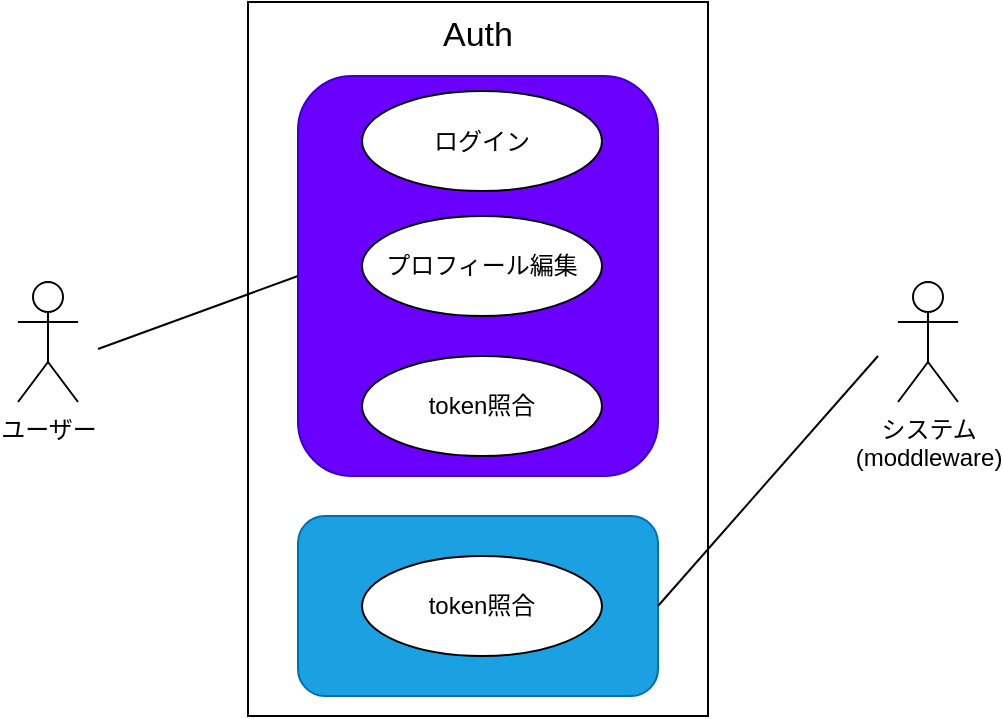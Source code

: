 <mxfile>
    <diagram id="ugxyyfejHxFI3aqP5KJq" name="Page-1">
        <mxGraphModel dx="292" dy="290" grid="1" gridSize="10" guides="1" tooltips="1" connect="1" arrows="1" fold="1" page="1" pageScale="1" pageWidth="583" pageHeight="413" math="0" shadow="0">
            <root>
                <mxCell id="0"/>
                <mxCell id="1" parent="0"/>
                <mxCell id="2" value="Auth" style="rounded=0;whiteSpace=wrap;html=1;fontSize=17;verticalAlign=top;" parent="1" vertex="1">
                    <mxGeometry x="175" y="863" width="230" height="357" as="geometry"/>
                </mxCell>
                <mxCell id="19" value="" style="rounded=1;whiteSpace=wrap;html=1;fillColor=#1ba1e2;strokeColor=#006EAF;fontColor=#ffffff;" vertex="1" parent="1">
                    <mxGeometry x="200" y="1120" width="180" height="90" as="geometry"/>
                </mxCell>
                <mxCell id="4" value="" style="rounded=1;whiteSpace=wrap;html=1;fillColor=#6a00ff;strokeColor=#3700CC;fontColor=#ffffff;" parent="1" vertex="1">
                    <mxGeometry x="200" y="900" width="180" height="200" as="geometry"/>
                </mxCell>
                <mxCell id="5" value="ログイン" style="ellipse;whiteSpace=wrap;html=1;" parent="1" vertex="1">
                    <mxGeometry x="232" y="907.5" width="120" height="50" as="geometry"/>
                </mxCell>
                <mxCell id="6" value="プロフィール編集" style="ellipse;whiteSpace=wrap;html=1;" parent="1" vertex="1">
                    <mxGeometry x="232" y="970" width="120" height="50" as="geometry"/>
                </mxCell>
                <mxCell id="9" value="token照合" style="ellipse;whiteSpace=wrap;html=1;" parent="1" vertex="1">
                    <mxGeometry x="232" y="1040" width="120" height="50" as="geometry"/>
                </mxCell>
                <mxCell id="10" value="システム&lt;br&gt;(moddleware)" style="shape=umlActor;verticalLabelPosition=bottom;verticalAlign=top;html=1;outlineConnect=0;" parent="1" vertex="1">
                    <mxGeometry x="500" y="1003" width="30" height="60" as="geometry"/>
                </mxCell>
                <mxCell id="14" value="ユーザー" style="shape=umlActor;verticalLabelPosition=bottom;verticalAlign=top;html=1;outlineConnect=0;" parent="1" vertex="1">
                    <mxGeometry x="60" y="1003" width="30" height="60" as="geometry"/>
                </mxCell>
                <mxCell id="15" value="" style="endArrow=none;html=1;exitX=1;exitY=0.5;exitDx=0;exitDy=0;" parent="1" source="19" edge="1">
                    <mxGeometry width="50" height="50" relative="1" as="geometry">
                        <mxPoint x="380" y="1085" as="sourcePoint"/>
                        <mxPoint x="490" y="1040" as="targetPoint"/>
                    </mxGeometry>
                </mxCell>
                <mxCell id="16" value="" style="endArrow=none;html=1;entryX=0;entryY=0.5;entryDx=0;entryDy=0;" parent="1" target="4" edge="1">
                    <mxGeometry width="50" height="50" relative="1" as="geometry">
                        <mxPoint x="100" y="1036.5" as="sourcePoint"/>
                        <mxPoint x="150" y="986.5" as="targetPoint"/>
                    </mxGeometry>
                </mxCell>
                <mxCell id="17" value="token照合" style="ellipse;whiteSpace=wrap;html=1;" vertex="1" parent="1">
                    <mxGeometry x="232" y="1140" width="120" height="50" as="geometry"/>
                </mxCell>
            </root>
        </mxGraphModel>
    </diagram>
</mxfile>